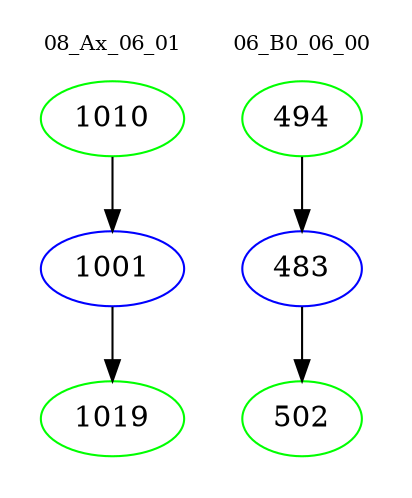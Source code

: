 digraph{
subgraph cluster_0 {
color = white
label = "08_Ax_06_01";
fontsize=10;
T0_1010 [label="1010", color="green"]
T0_1010 -> T0_1001 [color="black"]
T0_1001 [label="1001", color="blue"]
T0_1001 -> T0_1019 [color="black"]
T0_1019 [label="1019", color="green"]
}
subgraph cluster_1 {
color = white
label = "06_B0_06_00";
fontsize=10;
T1_494 [label="494", color="green"]
T1_494 -> T1_483 [color="black"]
T1_483 [label="483", color="blue"]
T1_483 -> T1_502 [color="black"]
T1_502 [label="502", color="green"]
}
}
